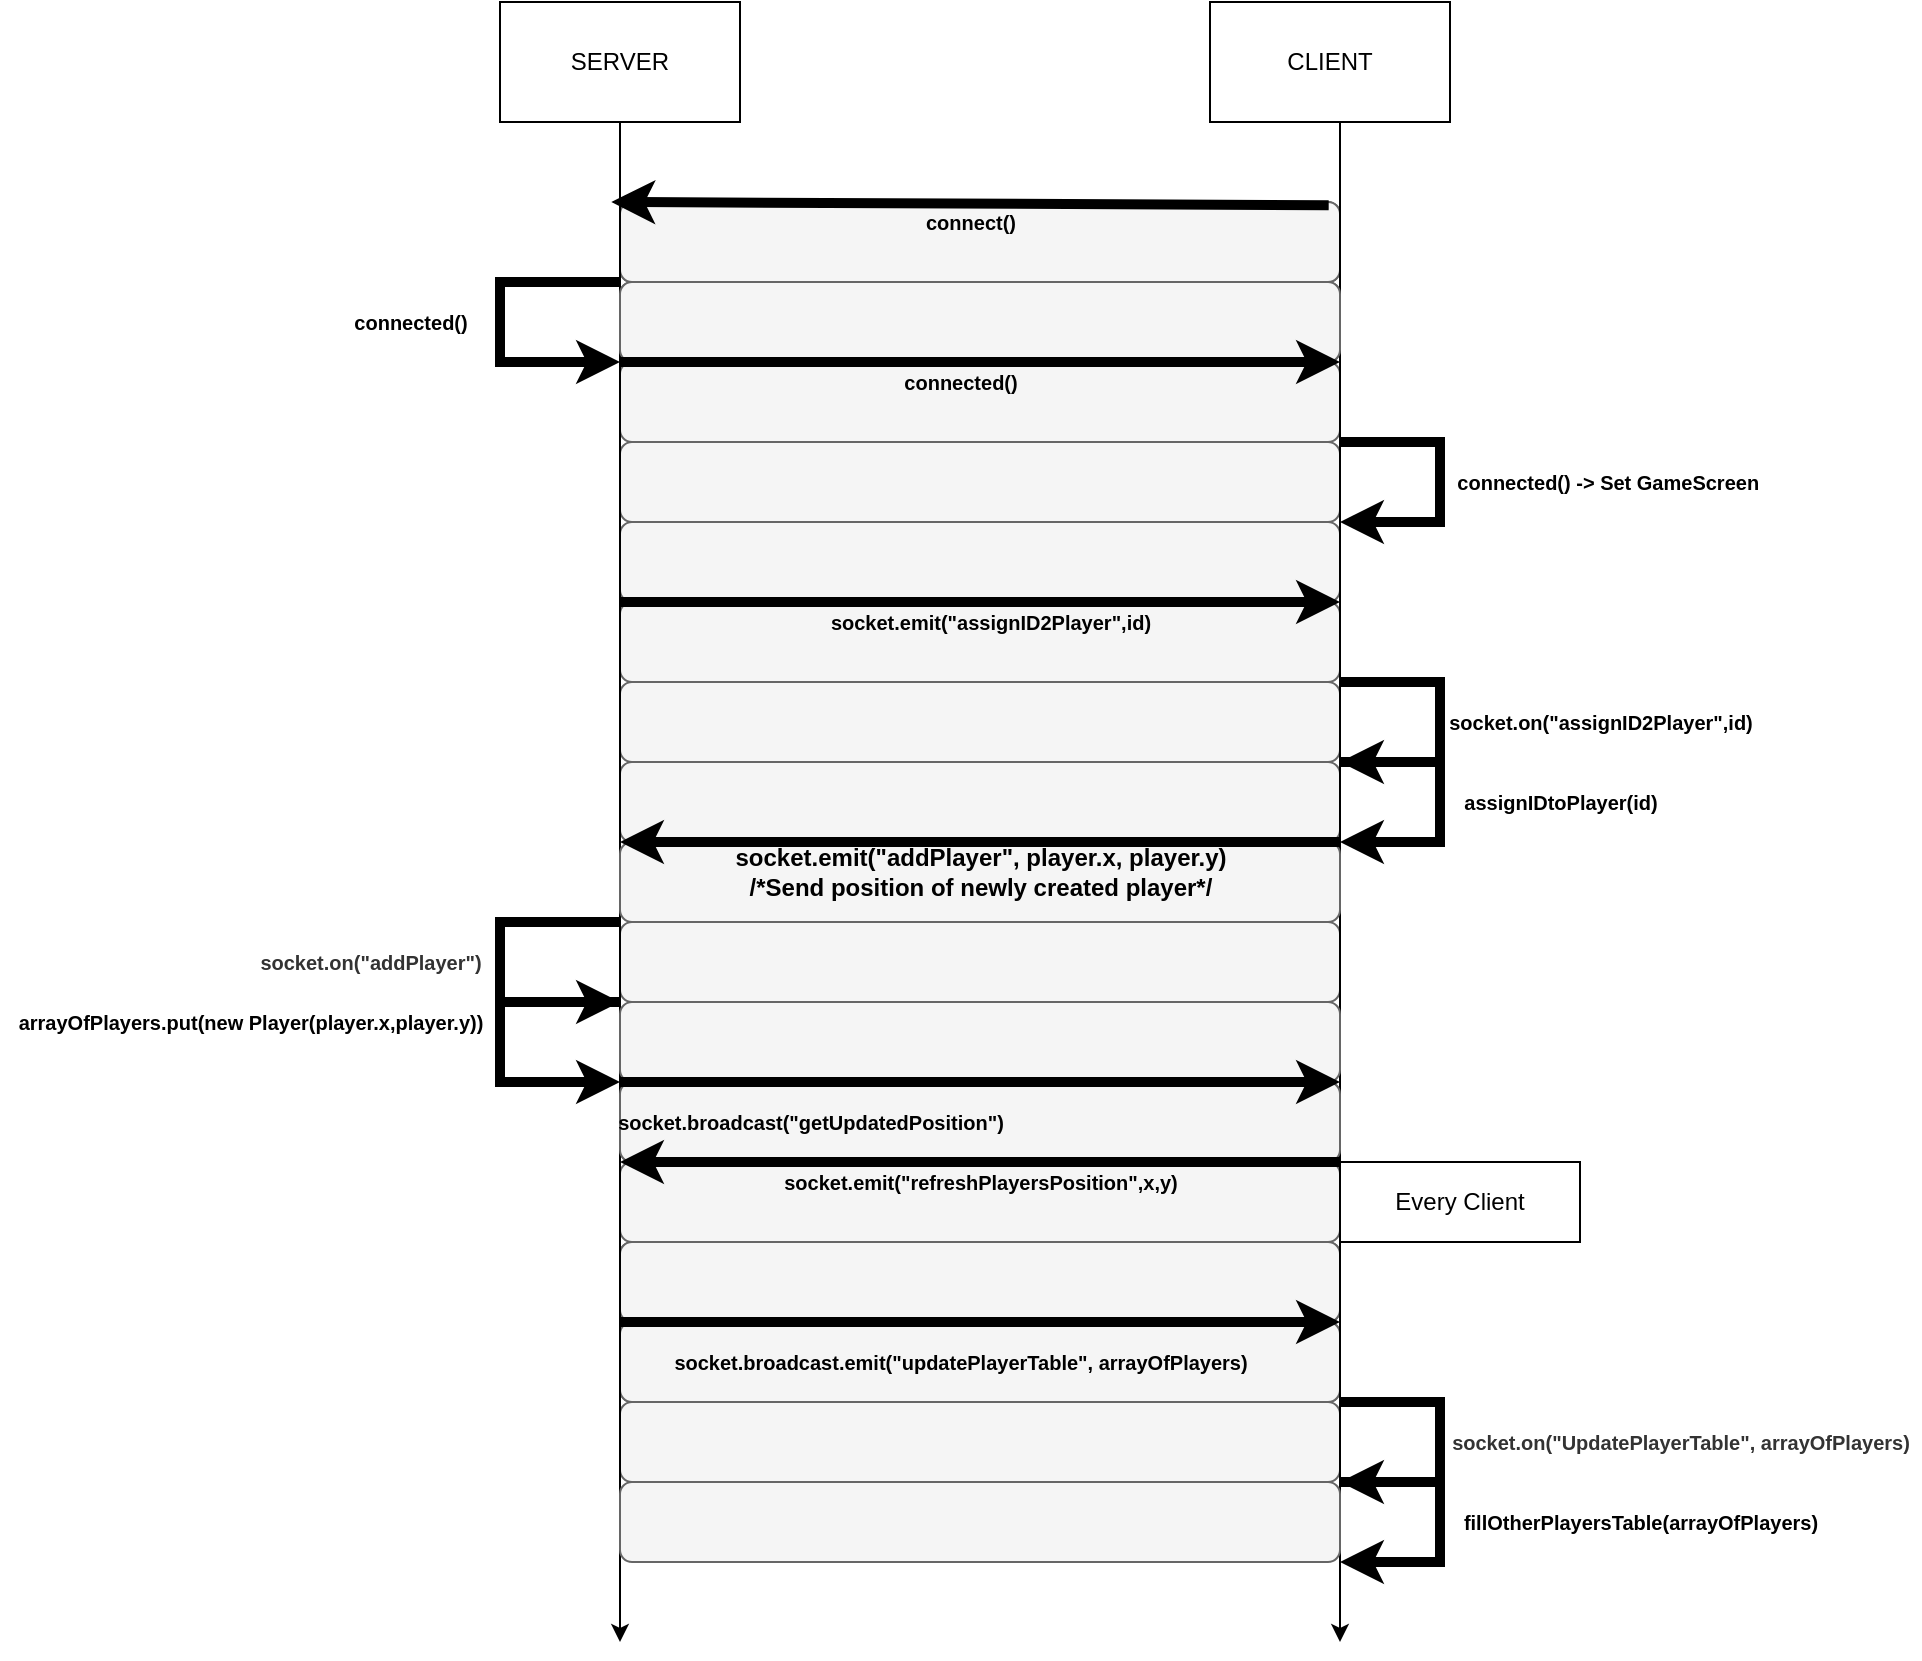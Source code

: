 <mxfile>
    <diagram id="aR7NOO-rDvEej-fjCeps" name="Page-1">
        <mxGraphModel dx="1455" dy="1512" grid="1" gridSize="10" guides="1" tooltips="1" connect="1" arrows="1" fold="1" page="1" pageScale="1" pageWidth="850" pageHeight="1100" math="0" shadow="0">
            <root>
                <mxCell id="0"/>
                <mxCell id="1" parent="0"/>
                <mxCell id="tSNJE-apScUmnOsd60CS-6" value="" style="rounded=1;whiteSpace=wrap;html=1;fontSize=10;fillColor=#f5f5f5;fontColor=#333333;strokeColor=#666666;" parent="1" vertex="1">
                    <mxGeometry x="60" y="240" width="360" height="40" as="geometry"/>
                </mxCell>
                <mxCell id="tSNJE-apScUmnOsd60CS-2" value="" style="rounded=1;whiteSpace=wrap;html=1;fontSize=10;fillColor=#f5f5f5;fontColor=#333333;strokeColor=#666666;" parent="1" vertex="1">
                    <mxGeometry x="60" y="200" width="360" height="40" as="geometry"/>
                </mxCell>
                <mxCell id="5fgHFwbLvVJDYsICavpB-82" value="" style="rounded=1;whiteSpace=wrap;html=1;fontSize=10;fillColor=#f5f5f5;fontColor=#333333;strokeColor=#666666;" parent="1" vertex="1">
                    <mxGeometry x="60" y="320" width="360" height="40" as="geometry"/>
                </mxCell>
                <mxCell id="5fgHFwbLvVJDYsICavpB-38" value="" style="rounded=1;whiteSpace=wrap;html=1;fontSize=10;fillColor=#f5f5f5;fontColor=#333333;strokeColor=#666666;" parent="1" vertex="1">
                    <mxGeometry x="60" y="560" width="360" height="40" as="geometry"/>
                </mxCell>
                <mxCell id="5fgHFwbLvVJDYsICavpB-66" value="" style="rounded=1;whiteSpace=wrap;html=1;fontSize=10;fillColor=#f5f5f5;fontColor=#333333;strokeColor=#666666;" parent="1" vertex="1">
                    <mxGeometry x="60" y="-40" width="360" height="40" as="geometry"/>
                </mxCell>
                <mxCell id="5fgHFwbLvVJDYsICavpB-67" value="" style="rounded=1;whiteSpace=wrap;html=1;fontSize=10;fillColor=#f5f5f5;fontColor=#333333;strokeColor=#666666;" parent="1" vertex="1">
                    <mxGeometry x="60" width="360" height="40" as="geometry"/>
                </mxCell>
                <mxCell id="5fgHFwbLvVJDYsICavpB-68" value="" style="rounded=1;whiteSpace=wrap;html=1;fontSize=10;fillColor=#f5f5f5;fontColor=#333333;strokeColor=#666666;" parent="1" vertex="1">
                    <mxGeometry x="60" y="80" width="360" height="40" as="geometry"/>
                </mxCell>
                <mxCell id="5fgHFwbLvVJDYsICavpB-70" value="" style="rounded=1;whiteSpace=wrap;html=1;fontSize=10;fillColor=#f5f5f5;fontColor=#333333;strokeColor=#666666;" parent="1" vertex="1">
                    <mxGeometry x="60" y="160" width="360" height="40" as="geometry"/>
                </mxCell>
                <mxCell id="5fgHFwbLvVJDYsICavpB-72" value="" style="rounded=1;whiteSpace=wrap;html=1;fontSize=10;fillColor=#f5f5f5;fontColor=#333333;strokeColor=#666666;" parent="1" vertex="1">
                    <mxGeometry x="60" y="400" width="360" height="40" as="geometry"/>
                </mxCell>
                <mxCell id="5fgHFwbLvVJDYsICavpB-74" value="" style="rounded=1;whiteSpace=wrap;html=1;fontSize=10;fillColor=#f5f5f5;fontColor=#333333;strokeColor=#666666;" parent="1" vertex="1">
                    <mxGeometry x="60" y="480" width="360" height="40" as="geometry"/>
                </mxCell>
                <mxCell id="5fgHFwbLvVJDYsICavpB-75" value="" style="rounded=1;whiteSpace=wrap;html=1;fontSize=10;fillColor=#f5f5f5;fontColor=#333333;strokeColor=#666666;" parent="1" vertex="1">
                    <mxGeometry x="60" y="520" width="360" height="40" as="geometry"/>
                </mxCell>
                <mxCell id="5fgHFwbLvVJDYsICavpB-37" value="" style="rounded=1;whiteSpace=wrap;html=1;fontSize=10;fillColor=#f5f5f5;fontColor=#333333;strokeColor=#666666;" parent="1" vertex="1">
                    <mxGeometry x="60" y="520" width="360" height="40" as="geometry"/>
                </mxCell>
                <mxCell id="5fgHFwbLvVJDYsICavpB-36" value="" style="rounded=1;whiteSpace=wrap;html=1;fontSize=10;fillColor=#f5f5f5;fontColor=#333333;strokeColor=#666666;" parent="1" vertex="1">
                    <mxGeometry x="60" y="480" width="360" height="40" as="geometry"/>
                </mxCell>
                <mxCell id="5fgHFwbLvVJDYsICavpB-35" value="" style="rounded=1;whiteSpace=wrap;html=1;fontSize=10;fillColor=#f5f5f5;fontColor=#333333;strokeColor=#666666;" parent="1" vertex="1">
                    <mxGeometry x="60" y="440" width="360" height="40" as="geometry"/>
                </mxCell>
                <mxCell id="5fgHFwbLvVJDYsICavpB-31" value="" style="rounded=1;whiteSpace=wrap;html=1;fontSize=10;fillColor=#f5f5f5;fontColor=#333333;strokeColor=#666666;" parent="1" vertex="1">
                    <mxGeometry x="60" y="120" width="360" height="40" as="geometry"/>
                </mxCell>
                <mxCell id="5fgHFwbLvVJDYsICavpB-30" value="" style="rounded=1;whiteSpace=wrap;html=1;fontSize=10;fillColor=#f5f5f5;fontColor=#333333;strokeColor=#666666;" parent="1" vertex="1">
                    <mxGeometry x="60" y="40" width="360" height="40" as="geometry"/>
                </mxCell>
                <mxCell id="5fgHFwbLvVJDYsICavpB-28" value="" style="rounded=1;whiteSpace=wrap;html=1;fontSize=10;fillColor=#f5f5f5;fontColor=#333333;strokeColor=#666666;" parent="1" vertex="1">
                    <mxGeometry x="60" y="-40" width="360" height="40" as="geometry"/>
                </mxCell>
                <mxCell id="5fgHFwbLvVJDYsICavpB-3" style="edgeStyle=orthogonalEdgeStyle;rounded=0;orthogonalLoop=1;jettySize=auto;html=1;" parent="1" source="5fgHFwbLvVJDYsICavpB-1" edge="1">
                    <mxGeometry relative="1" as="geometry">
                        <mxPoint x="60" y="680" as="targetPoint"/>
                    </mxGeometry>
                </mxCell>
                <mxCell id="5fgHFwbLvVJDYsICavpB-1" value="SERVER" style="rounded=0;whiteSpace=wrap;html=1;" parent="1" vertex="1">
                    <mxGeometry y="-140" width="120" height="60" as="geometry"/>
                </mxCell>
                <mxCell id="5fgHFwbLvVJDYsICavpB-4" style="edgeStyle=orthogonalEdgeStyle;rounded=0;orthogonalLoop=1;jettySize=auto;html=1;" parent="1" source="5fgHFwbLvVJDYsICavpB-2" edge="1">
                    <mxGeometry relative="1" as="geometry">
                        <mxPoint x="420" y="680" as="targetPoint"/>
                        <Array as="points">
                            <mxPoint x="420" y="240"/>
                            <mxPoint x="420" y="240"/>
                        </Array>
                    </mxGeometry>
                </mxCell>
                <mxCell id="5fgHFwbLvVJDYsICavpB-2" value="CLIENT" style="rounded=0;whiteSpace=wrap;html=1;" parent="1" vertex="1">
                    <mxGeometry x="355" y="-140" width="120" height="60" as="geometry"/>
                </mxCell>
                <mxCell id="5fgHFwbLvVJDYsICavpB-7" value="&lt;font style=&quot;font-size: 10px&quot;&gt;connect()&lt;/font&gt;" style="text;html=1;align=center;verticalAlign=middle;resizable=0;points=[];autosize=1;strokeColor=none;fillColor=none;rounded=0;shadow=0;sketch=0;fontStyle=1" parent="1" vertex="1">
                    <mxGeometry x="205" y="-40" width="60" height="20" as="geometry"/>
                </mxCell>
                <mxCell id="5fgHFwbLvVJDYsICavpB-8" value="&lt;font style=&quot;font-size: 10px&quot;&gt;connected()&lt;/font&gt;" style="text;html=1;align=center;verticalAlign=middle;resizable=0;points=[];autosize=1;strokeColor=none;fillColor=none;fontStyle=1" parent="1" vertex="1">
                    <mxGeometry x="195" y="40" width="70" height="20" as="geometry"/>
                </mxCell>
                <mxCell id="5fgHFwbLvVJDYsICavpB-12" value="&lt;font style=&quot;font-size: 10px&quot;&gt;connected() -&amp;gt; Set GameScreen&amp;nbsp;&lt;/font&gt;" style="text;html=1;align=center;verticalAlign=middle;resizable=0;points=[];autosize=1;strokeColor=none;fillColor=none;fontStyle=1" parent="1" vertex="1">
                    <mxGeometry x="470" y="90" width="170" height="20" as="geometry"/>
                </mxCell>
                <mxCell id="5fgHFwbLvVJDYsICavpB-16" value="&lt;font style=&quot;font-size: 10px&quot;&gt;fillOtherPlayersTable(arrayOfPlayers)&lt;/font&gt;" style="text;html=1;align=center;verticalAlign=middle;resizable=0;points=[];autosize=1;strokeColor=none;fillColor=none;fontStyle=1" parent="1" vertex="1">
                    <mxGeometry x="475" y="610" width="190" height="20" as="geometry"/>
                </mxCell>
                <mxCell id="5fgHFwbLvVJDYsICavpB-21" value="arrayOfPlayers.put(new Player(player.x,player.y))" style="text;html=1;align=center;verticalAlign=middle;resizable=0;points=[];autosize=1;strokeColor=none;fillColor=none;fontSize=10;fontStyle=1" parent="1" vertex="1">
                    <mxGeometry x="-250" y="360" width="250" height="20" as="geometry"/>
                </mxCell>
                <mxCell id="5fgHFwbLvVJDYsICavpB-22" value="" style="endArrow=classic;html=1;rounded=0;strokeWidth=5;" parent="1" edge="1">
                    <mxGeometry width="50" height="50" relative="1" as="geometry">
                        <mxPoint x="60" y="320" as="sourcePoint"/>
                        <mxPoint x="60" y="360" as="targetPoint"/>
                        <Array as="points">
                            <mxPoint y="320"/>
                            <mxPoint y="360"/>
                        </Array>
                    </mxGeometry>
                </mxCell>
                <mxCell id="5fgHFwbLvVJDYsICavpB-29" value="" style="rounded=1;whiteSpace=wrap;html=1;fontSize=10;fillColor=#f5f5f5;fontColor=#333333;strokeColor=#666666;" parent="1" vertex="1">
                    <mxGeometry x="60" width="360" height="40" as="geometry"/>
                </mxCell>
                <mxCell id="5fgHFwbLvVJDYsICavpB-33" value="" style="rounded=1;whiteSpace=wrap;html=1;fontSize=10;fillColor=#f5f5f5;fontColor=#333333;strokeColor=#666666;" parent="1" vertex="1">
                    <mxGeometry x="60" y="280" width="360" height="40" as="geometry"/>
                </mxCell>
                <mxCell id="5fgHFwbLvVJDYsICavpB-34" value="" style="rounded=1;whiteSpace=wrap;html=1;fontSize=10;fillColor=#f5f5f5;fontColor=#333333;strokeColor=#666666;" parent="1" vertex="1">
                    <mxGeometry x="60" y="400" width="360" height="40" as="geometry"/>
                </mxCell>
                <mxCell id="5fgHFwbLvVJDYsICavpB-64" value="" style="endArrow=classic;html=1;rounded=0;strokeWidth=5;" parent="1" edge="1">
                    <mxGeometry width="50" height="50" relative="1" as="geometry">
                        <mxPoint x="420" y="80" as="sourcePoint"/>
                        <mxPoint x="420" y="120" as="targetPoint"/>
                        <Array as="points">
                            <mxPoint x="470" y="80"/>
                            <mxPoint x="470" y="120"/>
                        </Array>
                    </mxGeometry>
                </mxCell>
                <mxCell id="5fgHFwbLvVJDYsICavpB-65" value="&lt;span style=&quot;color: rgb(51 , 51 , 51)&quot;&gt;&lt;font style=&quot;font-size: 10px&quot;&gt;socket.on(&quot;UpdatePlayerTable&quot;, arrayOfPlayers)&lt;/font&gt;&lt;/span&gt;" style="text;html=1;align=center;verticalAlign=middle;resizable=0;points=[];autosize=1;strokeColor=none;fillColor=none;fontSize=12;fontStyle=1" parent="1" vertex="1">
                    <mxGeometry x="470" y="570" width="240" height="20" as="geometry"/>
                </mxCell>
                <mxCell id="5fgHFwbLvVJDYsICavpB-24" value="" style="endArrow=classic;html=1;rounded=0;strokeWidth=5;" parent="1" edge="1">
                    <mxGeometry width="50" height="50" relative="1" as="geometry">
                        <mxPoint x="60" y="520" as="sourcePoint"/>
                        <mxPoint x="420" y="520" as="targetPoint"/>
                    </mxGeometry>
                </mxCell>
                <mxCell id="5fgHFwbLvVJDYsICavpB-13" value="&lt;font style=&quot;font-size: 10px&quot;&gt;socket.broadcast.emit(&quot;updatePlayerTable&quot;, arrayOfPlayers)&lt;/font&gt;" style="text;html=1;align=center;verticalAlign=middle;resizable=0;points=[];autosize=1;strokeColor=none;fillColor=none;fontStyle=1" parent="1" vertex="1">
                    <mxGeometry x="80" y="530" width="300" height="20" as="geometry"/>
                </mxCell>
                <mxCell id="5fgHFwbLvVJDYsICavpB-76" value="" style="endArrow=classic;html=1;rounded=0;strokeWidth=5;" parent="1" edge="1">
                    <mxGeometry width="50" height="50" relative="1" as="geometry">
                        <mxPoint x="420" y="560" as="sourcePoint"/>
                        <mxPoint x="420" y="600" as="targetPoint"/>
                        <Array as="points">
                            <mxPoint x="470" y="560"/>
                            <mxPoint x="470" y="600"/>
                        </Array>
                    </mxGeometry>
                </mxCell>
                <mxCell id="5fgHFwbLvVJDYsICavpB-77" value="&lt;span style=&quot;color: rgb(51 , 51 , 51)&quot;&gt;&lt;font style=&quot;font-size: 10px&quot;&gt;socket.on(&quot;addPlayer&quot;)&lt;/font&gt;&lt;/span&gt;" style="text;html=1;align=center;verticalAlign=middle;resizable=0;points=[];autosize=1;strokeColor=none;fillColor=none;fontSize=12;fontStyle=1" parent="1" vertex="1">
                    <mxGeometry x="-130" y="330" width="130" height="20" as="geometry"/>
                </mxCell>
                <mxCell id="5fgHFwbLvVJDYsICavpB-78" value="" style="endArrow=classic;html=1;rounded=0;strokeWidth=5;" parent="1" edge="1">
                    <mxGeometry width="50" height="50" relative="1" as="geometry">
                        <mxPoint x="60" y="360" as="sourcePoint"/>
                        <mxPoint x="60" y="400" as="targetPoint"/>
                        <Array as="points">
                            <mxPoint y="360"/>
                            <mxPoint y="400"/>
                        </Array>
                    </mxGeometry>
                </mxCell>
                <mxCell id="5fgHFwbLvVJDYsICavpB-89" value="" style="rounded=1;whiteSpace=wrap;html=1;fontSize=10;fillColor=#f5f5f5;fontColor=#333333;strokeColor=#666666;" parent="1" vertex="1">
                    <mxGeometry x="60" y="360" width="360" height="40" as="geometry"/>
                </mxCell>
                <mxCell id="5fgHFwbLvVJDYsICavpB-94" value="" style="endArrow=classic;html=1;rounded=0;strokeWidth=5;" parent="1" edge="1">
                    <mxGeometry width="50" height="50" relative="1" as="geometry">
                        <mxPoint x="420" y="600" as="sourcePoint"/>
                        <mxPoint x="420" y="640" as="targetPoint"/>
                        <Array as="points">
                            <mxPoint x="470" y="600"/>
                            <mxPoint x="470" y="640"/>
                        </Array>
                    </mxGeometry>
                </mxCell>
                <mxCell id="5fgHFwbLvVJDYsICavpB-95" value="" style="rounded=1;whiteSpace=wrap;html=1;fontSize=10;fillColor=#f5f5f5;fontColor=#333333;strokeColor=#666666;" parent="1" vertex="1">
                    <mxGeometry x="60" y="600" width="360" height="40" as="geometry"/>
                </mxCell>
                <mxCell id="tSNJE-apScUmnOsd60CS-1" value="" style="group" parent="1" vertex="1" connectable="0">
                    <mxGeometry x="-80" width="80" height="40" as="geometry"/>
                </mxCell>
                <mxCell id="5fgHFwbLvVJDYsICavpB-10" value="&lt;font style=&quot;font-size: 10px&quot;&gt;connected()&lt;/font&gt;" style="text;html=1;align=center;verticalAlign=middle;resizable=0;points=[];autosize=1;strokeColor=none;fillColor=none;fontStyle=1;container=1;" parent="tSNJE-apScUmnOsd60CS-1" vertex="1">
                    <mxGeometry y="10" width="70" height="20" as="geometry"/>
                </mxCell>
                <mxCell id="tSNJE-apScUmnOsd60CS-10" value="Every Client" style="rounded=0;whiteSpace=wrap;html=1;" parent="1" vertex="1">
                    <mxGeometry x="420" y="440" width="120" height="40" as="geometry"/>
                </mxCell>
                <mxCell id="2" value="" style="group" parent="1" vertex="1" connectable="0">
                    <mxGeometry x="60" y="160" width="360" height="20" as="geometry"/>
                </mxCell>
                <mxCell id="5fgHFwbLvVJDYsICavpB-83" value="" style="endArrow=classic;html=1;rounded=0;strokeWidth=5;" parent="2" edge="1">
                    <mxGeometry width="50" height="50" relative="1" as="geometry">
                        <mxPoint y="1.137e-13" as="sourcePoint"/>
                        <mxPoint x="360" y="1.137e-13" as="targetPoint"/>
                    </mxGeometry>
                </mxCell>
                <mxCell id="5fgHFwbLvVJDYsICavpB-85" value="&lt;span style=&quot;font-size: 10px&quot;&gt;socket.emit(&quot;assignID2Player&quot;,id)&lt;/span&gt;" style="text;html=1;align=center;verticalAlign=middle;resizable=0;points=[];autosize=1;strokeColor=none;fillColor=none;fontStyle=1" parent="2" vertex="1">
                    <mxGeometry x="95" width="180" height="20" as="geometry"/>
                </mxCell>
                <mxCell id="4" value="" style="group" parent="1" vertex="1" connectable="0">
                    <mxGeometry x="60" y="280" width="360" height="25" as="geometry"/>
                </mxCell>
                <mxCell id="5fgHFwbLvVJDYsICavpB-17" value="" style="endArrow=classic;html=1;rounded=0;strokeWidth=5;" parent="4" edge="1">
                    <mxGeometry width="50" height="50" relative="1" as="geometry">
                        <mxPoint x="360" as="sourcePoint"/>
                        <mxPoint as="targetPoint"/>
                    </mxGeometry>
                </mxCell>
                <mxCell id="6" value="" style="group" parent="1" vertex="1" connectable="0">
                    <mxGeometry x="60" y="440" width="360" height="20" as="geometry"/>
                </mxCell>
                <mxCell id="tSNJE-apScUmnOsd60CS-5" value="" style="endArrow=classic;html=1;rounded=0;strokeWidth=5;" parent="6" edge="1">
                    <mxGeometry width="50" height="50" relative="1" as="geometry">
                        <mxPoint x="360" as="sourcePoint"/>
                        <mxPoint as="targetPoint"/>
                    </mxGeometry>
                </mxCell>
                <mxCell id="tSNJE-apScUmnOsd60CS-7" value="&lt;span style=&quot;font-size: 10px&quot;&gt;socket.emit(&quot;refreshPlayersPosition&quot;,x,y)&lt;/span&gt;" style="text;html=1;align=center;verticalAlign=middle;resizable=0;points=[];autosize=1;strokeColor=none;fillColor=none;fontStyle=1;container=1;" parent="6" vertex="1">
                    <mxGeometry x="75" width="210" height="20" as="geometry"/>
                </mxCell>
                <mxCell id="7" value="" style="group" parent="1" vertex="1" connectable="0">
                    <mxGeometry x="465" y="200" width="170" height="80" as="geometry"/>
                </mxCell>
                <mxCell id="5fgHFwbLvVJDYsICavpB-86" value="" style="endArrow=classic;html=1;rounded=0;strokeWidth=5;" parent="7" edge="1">
                    <mxGeometry width="50" height="50" relative="1" as="geometry">
                        <mxPoint x="-45" y="40" as="sourcePoint"/>
                        <mxPoint x="-45" y="80" as="targetPoint"/>
                        <Array as="points">
                            <mxPoint x="5" y="40"/>
                            <mxPoint x="5" y="80"/>
                        </Array>
                    </mxGeometry>
                </mxCell>
                <mxCell id="5fgHFwbLvVJDYsICavpB-88" value="&lt;span style=&quot;font-size: 10px&quot;&gt;socket.on(&quot;&lt;/span&gt;&lt;span style=&quot;font-size: 10px&quot;&gt;assignID2Player&lt;/span&gt;&lt;span style=&quot;font-size: 10px&quot;&gt;&quot;,id)&lt;/span&gt;" style="text;html=1;align=center;verticalAlign=middle;resizable=0;points=[];autosize=1;strokeColor=none;fillColor=none;fontSize=12;fontStyle=1" parent="7" vertex="1">
                    <mxGeometry y="10" width="170" height="20" as="geometry"/>
                </mxCell>
                <mxCell id="5fgHFwbLvVJDYsICavpB-91" value="assignIDtoPlayer(id)" style="text;html=1;align=center;verticalAlign=middle;resizable=0;points=[];autosize=1;strokeColor=none;fillColor=none;fontSize=10;fontStyle=1" parent="7" vertex="1">
                    <mxGeometry x="10" y="50" width="110" height="20" as="geometry"/>
                </mxCell>
                <mxCell id="5fgHFwbLvVJDYsICavpB-93" value="" style="endArrow=classic;html=1;rounded=0;strokeWidth=5;" parent="7" edge="1">
                    <mxGeometry width="50" height="50" relative="1" as="geometry">
                        <mxPoint x="-45" y="1.137e-13" as="sourcePoint"/>
                        <mxPoint x="-45" y="40.0" as="targetPoint"/>
                        <Array as="points">
                            <mxPoint x="5"/>
                            <mxPoint x="5" y="40"/>
                        </Array>
                    </mxGeometry>
                </mxCell>
                <mxCell id="5fgHFwbLvVJDYsICavpB-19" value="socket.emit(&quot;addPlayer&quot;, player.x, player.y)&lt;br&gt;/*Send position of newly created player*/" style="text;html=1;align=center;verticalAlign=middle;resizable=0;points=[];autosize=1;strokeColor=none;fillColor=none;fontSize=12;fontStyle=1" parent="1" vertex="1">
                    <mxGeometry x="110" y="280" width="260" height="30" as="geometry"/>
                </mxCell>
                <mxCell id="8" value="" style="group" parent="1" vertex="1" connectable="0">
                    <mxGeometry x="60" y="400.0" width="360" height="30.0" as="geometry"/>
                </mxCell>
                <mxCell id="tSNJE-apScUmnOsd60CS-3" value="" style="endArrow=classic;html=1;rounded=0;strokeWidth=5;" parent="8" edge="1">
                    <mxGeometry width="50" height="50" relative="1" as="geometry">
                        <mxPoint as="sourcePoint"/>
                        <mxPoint x="360" as="targetPoint"/>
                    </mxGeometry>
                </mxCell>
                <mxCell id="tSNJE-apScUmnOsd60CS-4" value="&lt;span style=&quot;font-size: 10px&quot;&gt;socket.broadcast(&quot;getUpdatedPosition&quot;)&lt;/span&gt;" style="text;html=1;align=center;verticalAlign=middle;resizable=0;points=[];autosize=1;strokeColor=none;fillColor=none;fontStyle=1" parent="8" vertex="1">
                    <mxGeometry x="-10" y="10.0" width="210" height="20" as="geometry"/>
                </mxCell>
                <mxCell id="17" value="" style="endArrow=classic;html=1;rounded=0;exitX=0.046;exitY=1.079;exitDx=0;exitDy=0;exitPerimeter=0;strokeWidth=5;" edge="1" parent="1">
                    <mxGeometry width="50" height="50" relative="1" as="geometry">
                        <mxPoint x="414.34" y="-38.42" as="sourcePoint"/>
                        <mxPoint x="55.66" y="-40" as="targetPoint"/>
                    </mxGeometry>
                </mxCell>
                <mxCell id="5fgHFwbLvVJDYsICavpB-25" value="" style="endArrow=classic;html=1;rounded=0;strokeWidth=5;" parent="1" edge="1">
                    <mxGeometry width="50" height="50" relative="1" as="geometry">
                        <mxPoint x="60" as="sourcePoint"/>
                        <mxPoint x="60" y="40" as="targetPoint"/>
                        <Array as="points">
                            <mxPoint/>
                            <mxPoint y="40"/>
                        </Array>
                    </mxGeometry>
                </mxCell>
                <mxCell id="24" value="" style="endArrow=classic;html=1;rounded=0;strokeWidth=5;" edge="1" parent="1">
                    <mxGeometry width="50" height="50" relative="1" as="geometry">
                        <mxPoint x="60" y="40.0" as="sourcePoint"/>
                        <mxPoint x="420" y="40.0" as="targetPoint"/>
                    </mxGeometry>
                </mxCell>
            </root>
        </mxGraphModel>
    </diagram>
</mxfile>